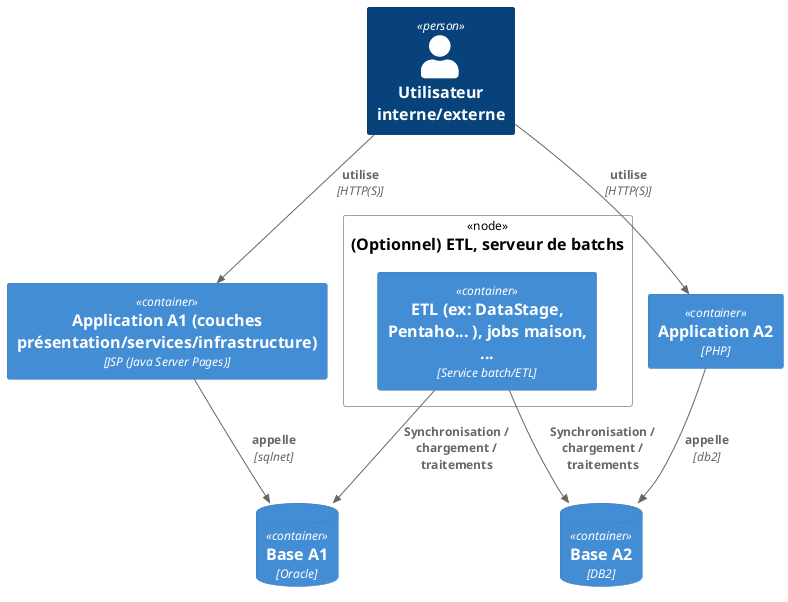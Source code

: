 @startuml typologie-monolithe-03
!include <C4/C4_Deployment>
LAYOUT_TOP_DOWN()

Person(user, "Utilisateur interne/externe")

' Frontaux inchangés
Container(app1, "Application A1 (couches présentation/services/infrastructure)", "JSP (Java Server Pages)")
Container(app2, "Application A2", "PHP")

' Bases de données
ContainerDb(base1, "Base A1", "Oracle")
ContainerDb(base2, "Base A2", "DB2")

' Relations utilisateur
Rel(user, app1, "utilise", "HTTP(S)")
Rel(user, app2, "utilise", "HTTP(S)")

' Appels frontaux vers le monolithe
Rel(app1, base1, "appelle", "sqlnet")
Rel(app2, base2, "appelle", "db2")

Node(serveur_background, "(Optionnel) ETL, serveur de batchs") {
 Container(background, "ETL (ex: DataStage, Pentaho... ), jobs maison, ..." ,"Service batch/ETL") 
}

Rel(background,base1, "Synchronisation / chargement / traitements")
Rel(background,base2, "Synchronisation / chargement / traitements")

@enduml